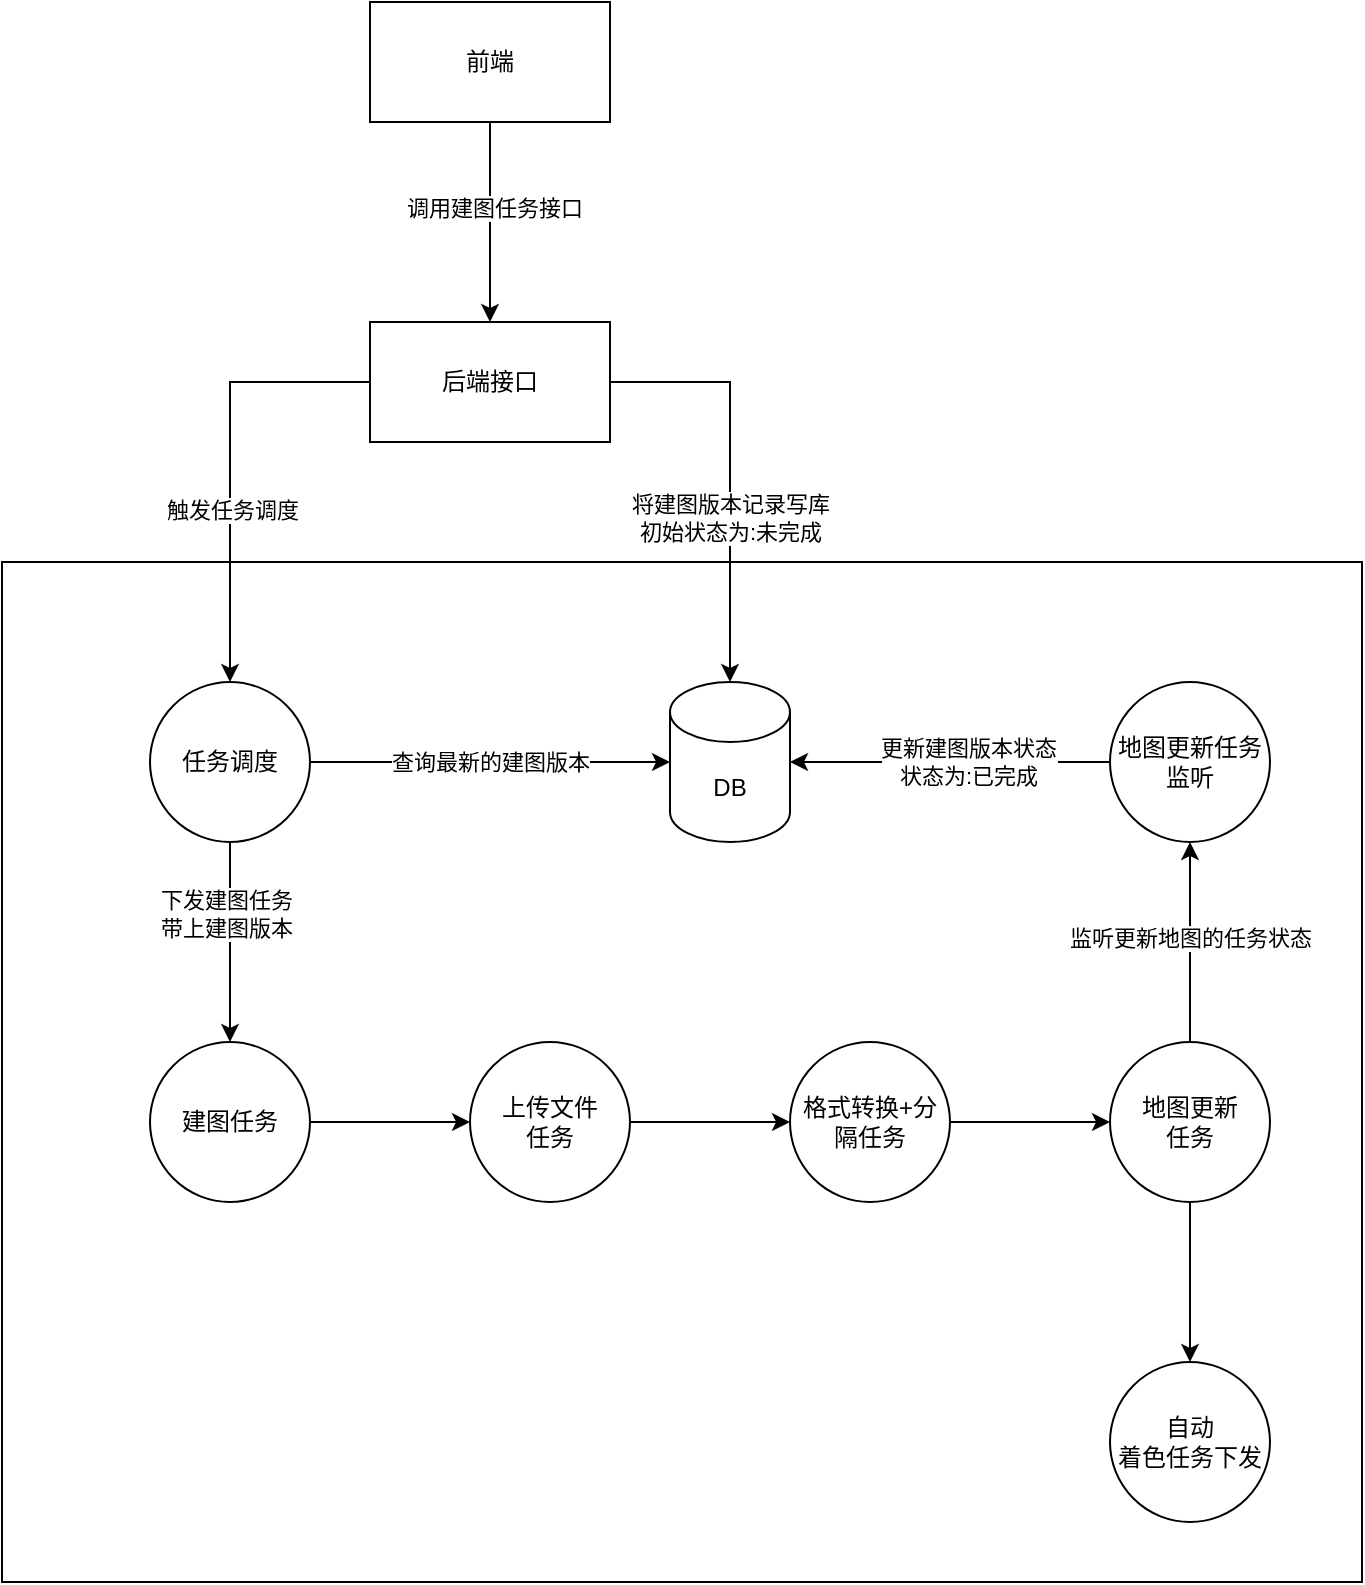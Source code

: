 <mxfile version="15.4.3" type="github">
  <diagram id="U1JF1a8yleO5Nu3D4Tec" name="Page-1">
    <mxGraphModel dx="1666" dy="680" grid="1" gridSize="10" guides="1" tooltips="1" connect="1" arrows="1" fold="1" page="1" pageScale="1" pageWidth="827" pageHeight="1169" math="0" shadow="0">
      <root>
        <mxCell id="0" />
        <mxCell id="1" parent="0" />
        <mxCell id="7hZ_vL88aZJJkCajUHEH-1" value="" style="rounded=0;whiteSpace=wrap;html=1;" vertex="1" parent="1">
          <mxGeometry x="80" y="300" width="680" height="510" as="geometry" />
        </mxCell>
        <mxCell id="9FX9xKna8-z17BfK_glb-8" value="" style="edgeStyle=orthogonalEdgeStyle;rounded=0;orthogonalLoop=1;jettySize=auto;html=1;" parent="1" source="9FX9xKna8-z17BfK_glb-6" target="9FX9xKna8-z17BfK_glb-7" edge="1">
          <mxGeometry relative="1" as="geometry" />
        </mxCell>
        <mxCell id="9FX9xKna8-z17BfK_glb-6" value="建图任务" style="ellipse;whiteSpace=wrap;html=1;aspect=fixed;" parent="1" vertex="1">
          <mxGeometry x="154" y="540" width="80" height="80" as="geometry" />
        </mxCell>
        <mxCell id="9FX9xKna8-z17BfK_glb-10" value="" style="edgeStyle=orthogonalEdgeStyle;rounded=0;orthogonalLoop=1;jettySize=auto;html=1;" parent="1" source="9FX9xKna8-z17BfK_glb-7" target="9FX9xKna8-z17BfK_glb-9" edge="1">
          <mxGeometry relative="1" as="geometry" />
        </mxCell>
        <mxCell id="9FX9xKna8-z17BfK_glb-7" value="上传文件&lt;br&gt;任务" style="ellipse;whiteSpace=wrap;html=1;aspect=fixed;" parent="1" vertex="1">
          <mxGeometry x="314" y="540" width="80" height="80" as="geometry" />
        </mxCell>
        <mxCell id="9FX9xKna8-z17BfK_glb-12" value="" style="edgeStyle=orthogonalEdgeStyle;rounded=0;orthogonalLoop=1;jettySize=auto;html=1;" parent="1" source="9FX9xKna8-z17BfK_glb-9" target="9FX9xKna8-z17BfK_glb-11" edge="1">
          <mxGeometry relative="1" as="geometry" />
        </mxCell>
        <mxCell id="9FX9xKna8-z17BfK_glb-9" value="格式转换+分隔任务" style="ellipse;whiteSpace=wrap;html=1;aspect=fixed;" parent="1" vertex="1">
          <mxGeometry x="474" y="540" width="80" height="80" as="geometry" />
        </mxCell>
        <mxCell id="9FX9xKna8-z17BfK_glb-19" style="edgeStyle=orthogonalEdgeStyle;rounded=0;orthogonalLoop=1;jettySize=auto;html=1;exitX=0.5;exitY=0;exitDx=0;exitDy=0;entryX=0.5;entryY=1;entryDx=0;entryDy=0;" parent="1" source="9FX9xKna8-z17BfK_glb-11" target="9FX9xKna8-z17BfK_glb-18" edge="1">
          <mxGeometry relative="1" as="geometry" />
        </mxCell>
        <mxCell id="9FX9xKna8-z17BfK_glb-23" value="监听更新地图的任务状态" style="edgeLabel;html=1;align=center;verticalAlign=middle;resizable=0;points=[];" parent="9FX9xKna8-z17BfK_glb-19" vertex="1" connectable="0">
          <mxGeometry x="0.04" relative="1" as="geometry">
            <mxPoint as="offset" />
          </mxGeometry>
        </mxCell>
        <mxCell id="9FX9xKna8-z17BfK_glb-26" value="" style="edgeStyle=orthogonalEdgeStyle;rounded=0;orthogonalLoop=1;jettySize=auto;html=1;" parent="1" source="9FX9xKna8-z17BfK_glb-11" target="9FX9xKna8-z17BfK_glb-25" edge="1">
          <mxGeometry relative="1" as="geometry" />
        </mxCell>
        <mxCell id="9FX9xKna8-z17BfK_glb-11" value="地图更新&lt;br&gt;任务" style="ellipse;whiteSpace=wrap;html=1;aspect=fixed;" parent="1" vertex="1">
          <mxGeometry x="634" y="540" width="80" height="80" as="geometry" />
        </mxCell>
        <mxCell id="9FX9xKna8-z17BfK_glb-14" style="edgeStyle=orthogonalEdgeStyle;rounded=0;orthogonalLoop=1;jettySize=auto;html=1;exitX=0.5;exitY=1;exitDx=0;exitDy=0;" parent="1" source="9FX9xKna8-z17BfK_glb-13" target="9FX9xKna8-z17BfK_glb-6" edge="1">
          <mxGeometry relative="1" as="geometry" />
        </mxCell>
        <mxCell id="9FX9xKna8-z17BfK_glb-21" value="下发建图任务&lt;br&gt;带上建图版本" style="edgeLabel;html=1;align=center;verticalAlign=middle;resizable=0;points=[];" parent="9FX9xKna8-z17BfK_glb-14" vertex="1" connectable="0">
          <mxGeometry x="-0.28" y="-2" relative="1" as="geometry">
            <mxPoint as="offset" />
          </mxGeometry>
        </mxCell>
        <mxCell id="7hZ_vL88aZJJkCajUHEH-13" value="查询最新的建图版本" style="edgeStyle=orthogonalEdgeStyle;rounded=0;orthogonalLoop=1;jettySize=auto;html=1;exitX=1;exitY=0.5;exitDx=0;exitDy=0;entryX=0;entryY=0.5;entryDx=0;entryDy=0;entryPerimeter=0;" edge="1" parent="1" source="9FX9xKna8-z17BfK_glb-13" target="9FX9xKna8-z17BfK_glb-15">
          <mxGeometry relative="1" as="geometry" />
        </mxCell>
        <mxCell id="9FX9xKna8-z17BfK_glb-13" value="任务调度" style="ellipse;whiteSpace=wrap;html=1;aspect=fixed;" parent="1" vertex="1">
          <mxGeometry x="154" y="360" width="80" height="80" as="geometry" />
        </mxCell>
        <mxCell id="9FX9xKna8-z17BfK_glb-15" value="DB" style="shape=cylinder3;whiteSpace=wrap;html=1;boundedLbl=1;backgroundOutline=1;size=15;" parent="1" vertex="1">
          <mxGeometry x="414" y="360" width="60" height="80" as="geometry" />
        </mxCell>
        <mxCell id="9FX9xKna8-z17BfK_glb-20" style="edgeStyle=orthogonalEdgeStyle;rounded=0;orthogonalLoop=1;jettySize=auto;html=1;exitX=0;exitY=0.5;exitDx=0;exitDy=0;" parent="1" source="9FX9xKna8-z17BfK_glb-18" target="9FX9xKna8-z17BfK_glb-15" edge="1">
          <mxGeometry relative="1" as="geometry" />
        </mxCell>
        <mxCell id="9FX9xKna8-z17BfK_glb-24" value="更新建图版本状态&lt;br&gt;状态为:已完成" style="edgeLabel;html=1;align=center;verticalAlign=middle;resizable=0;points=[];" parent="9FX9xKna8-z17BfK_glb-20" vertex="1" connectable="0">
          <mxGeometry x="-0.113" relative="1" as="geometry">
            <mxPoint as="offset" />
          </mxGeometry>
        </mxCell>
        <mxCell id="9FX9xKna8-z17BfK_glb-18" value="地图更新任务监听" style="ellipse;whiteSpace=wrap;html=1;aspect=fixed;" parent="1" vertex="1">
          <mxGeometry x="634" y="360" width="80" height="80" as="geometry" />
        </mxCell>
        <mxCell id="9FX9xKna8-z17BfK_glb-25" value="自动&lt;br&gt;着色任务下发" style="ellipse;whiteSpace=wrap;html=1;aspect=fixed;" parent="1" vertex="1">
          <mxGeometry x="634" y="700" width="80" height="80" as="geometry" />
        </mxCell>
        <mxCell id="7hZ_vL88aZJJkCajUHEH-9" value="" style="edgeStyle=orthogonalEdgeStyle;rounded=0;orthogonalLoop=1;jettySize=auto;html=1;" edge="1" parent="1" source="7hZ_vL88aZJJkCajUHEH-2" target="7hZ_vL88aZJJkCajUHEH-8">
          <mxGeometry relative="1" as="geometry" />
        </mxCell>
        <mxCell id="7hZ_vL88aZJJkCajUHEH-10" value="调用建图任务接口" style="edgeLabel;html=1;align=center;verticalAlign=middle;resizable=0;points=[];" vertex="1" connectable="0" parent="7hZ_vL88aZJJkCajUHEH-9">
          <mxGeometry x="-0.14" y="2" relative="1" as="geometry">
            <mxPoint as="offset" />
          </mxGeometry>
        </mxCell>
        <mxCell id="7hZ_vL88aZJJkCajUHEH-2" value="前端" style="rounded=0;whiteSpace=wrap;html=1;" vertex="1" parent="1">
          <mxGeometry x="264" y="20" width="120" height="60" as="geometry" />
        </mxCell>
        <mxCell id="7hZ_vL88aZJJkCajUHEH-6" style="edgeStyle=orthogonalEdgeStyle;rounded=0;orthogonalLoop=1;jettySize=auto;html=1;exitX=0;exitY=0.5;exitDx=0;exitDy=0;" edge="1" parent="1" source="7hZ_vL88aZJJkCajUHEH-8" target="9FX9xKna8-z17BfK_glb-13">
          <mxGeometry relative="1" as="geometry">
            <mxPoint x="320" y="210" as="sourcePoint" />
          </mxGeometry>
        </mxCell>
        <mxCell id="7hZ_vL88aZJJkCajUHEH-12" value="触发任务调度" style="edgeLabel;html=1;align=center;verticalAlign=middle;resizable=0;points=[];" vertex="1" connectable="0" parent="7hZ_vL88aZJJkCajUHEH-6">
          <mxGeometry x="0.217" y="1" relative="1" as="geometry">
            <mxPoint as="offset" />
          </mxGeometry>
        </mxCell>
        <mxCell id="7hZ_vL88aZJJkCajUHEH-7" style="edgeStyle=orthogonalEdgeStyle;rounded=0;orthogonalLoop=1;jettySize=auto;html=1;entryX=0.5;entryY=0;entryDx=0;entryDy=0;entryPerimeter=0;" edge="1" parent="1" source="7hZ_vL88aZJJkCajUHEH-8" target="9FX9xKna8-z17BfK_glb-15">
          <mxGeometry relative="1" as="geometry">
            <mxPoint x="360" y="210" as="sourcePoint" />
            <Array as="points">
              <mxPoint x="444" y="210" />
            </Array>
          </mxGeometry>
        </mxCell>
        <mxCell id="7hZ_vL88aZJJkCajUHEH-11" value="将建图版本记录写库&lt;br&gt;初始状态为:未完成" style="edgeLabel;html=1;align=center;verticalAlign=middle;resizable=0;points=[];" vertex="1" connectable="0" parent="7hZ_vL88aZJJkCajUHEH-7">
          <mxGeometry x="0.22" relative="1" as="geometry">
            <mxPoint as="offset" />
          </mxGeometry>
        </mxCell>
        <mxCell id="7hZ_vL88aZJJkCajUHEH-8" value="后端接口" style="rounded=0;whiteSpace=wrap;html=1;" vertex="1" parent="1">
          <mxGeometry x="264" y="180" width="120" height="60" as="geometry" />
        </mxCell>
      </root>
    </mxGraphModel>
  </diagram>
</mxfile>
